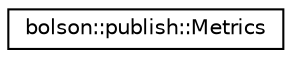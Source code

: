digraph "Graphical Class Hierarchy"
{
 // LATEX_PDF_SIZE
  edge [fontname="Helvetica",fontsize="10",labelfontname="Helvetica",labelfontsize="10"];
  node [fontname="Helvetica",fontsize="10",shape=record];
  rankdir="LR";
  Node0 [label="bolson::publish::Metrics",height=0.2,width=0.4,color="black", fillcolor="white", style="filled",URL="$structbolson_1_1publish_1_1_metrics.html",tooltip="Statistics about publishing."];
}
